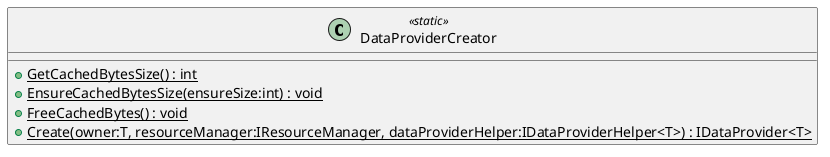 @startuml
class DataProviderCreator <<static>> {
    + {static} GetCachedBytesSize() : int
    + {static} EnsureCachedBytesSize(ensureSize:int) : void
    + {static} FreeCachedBytes() : void
    + {static} Create(owner:T, resourceManager:IResourceManager, dataProviderHelper:IDataProviderHelper<T>) : IDataProvider<T>
}
@enduml
